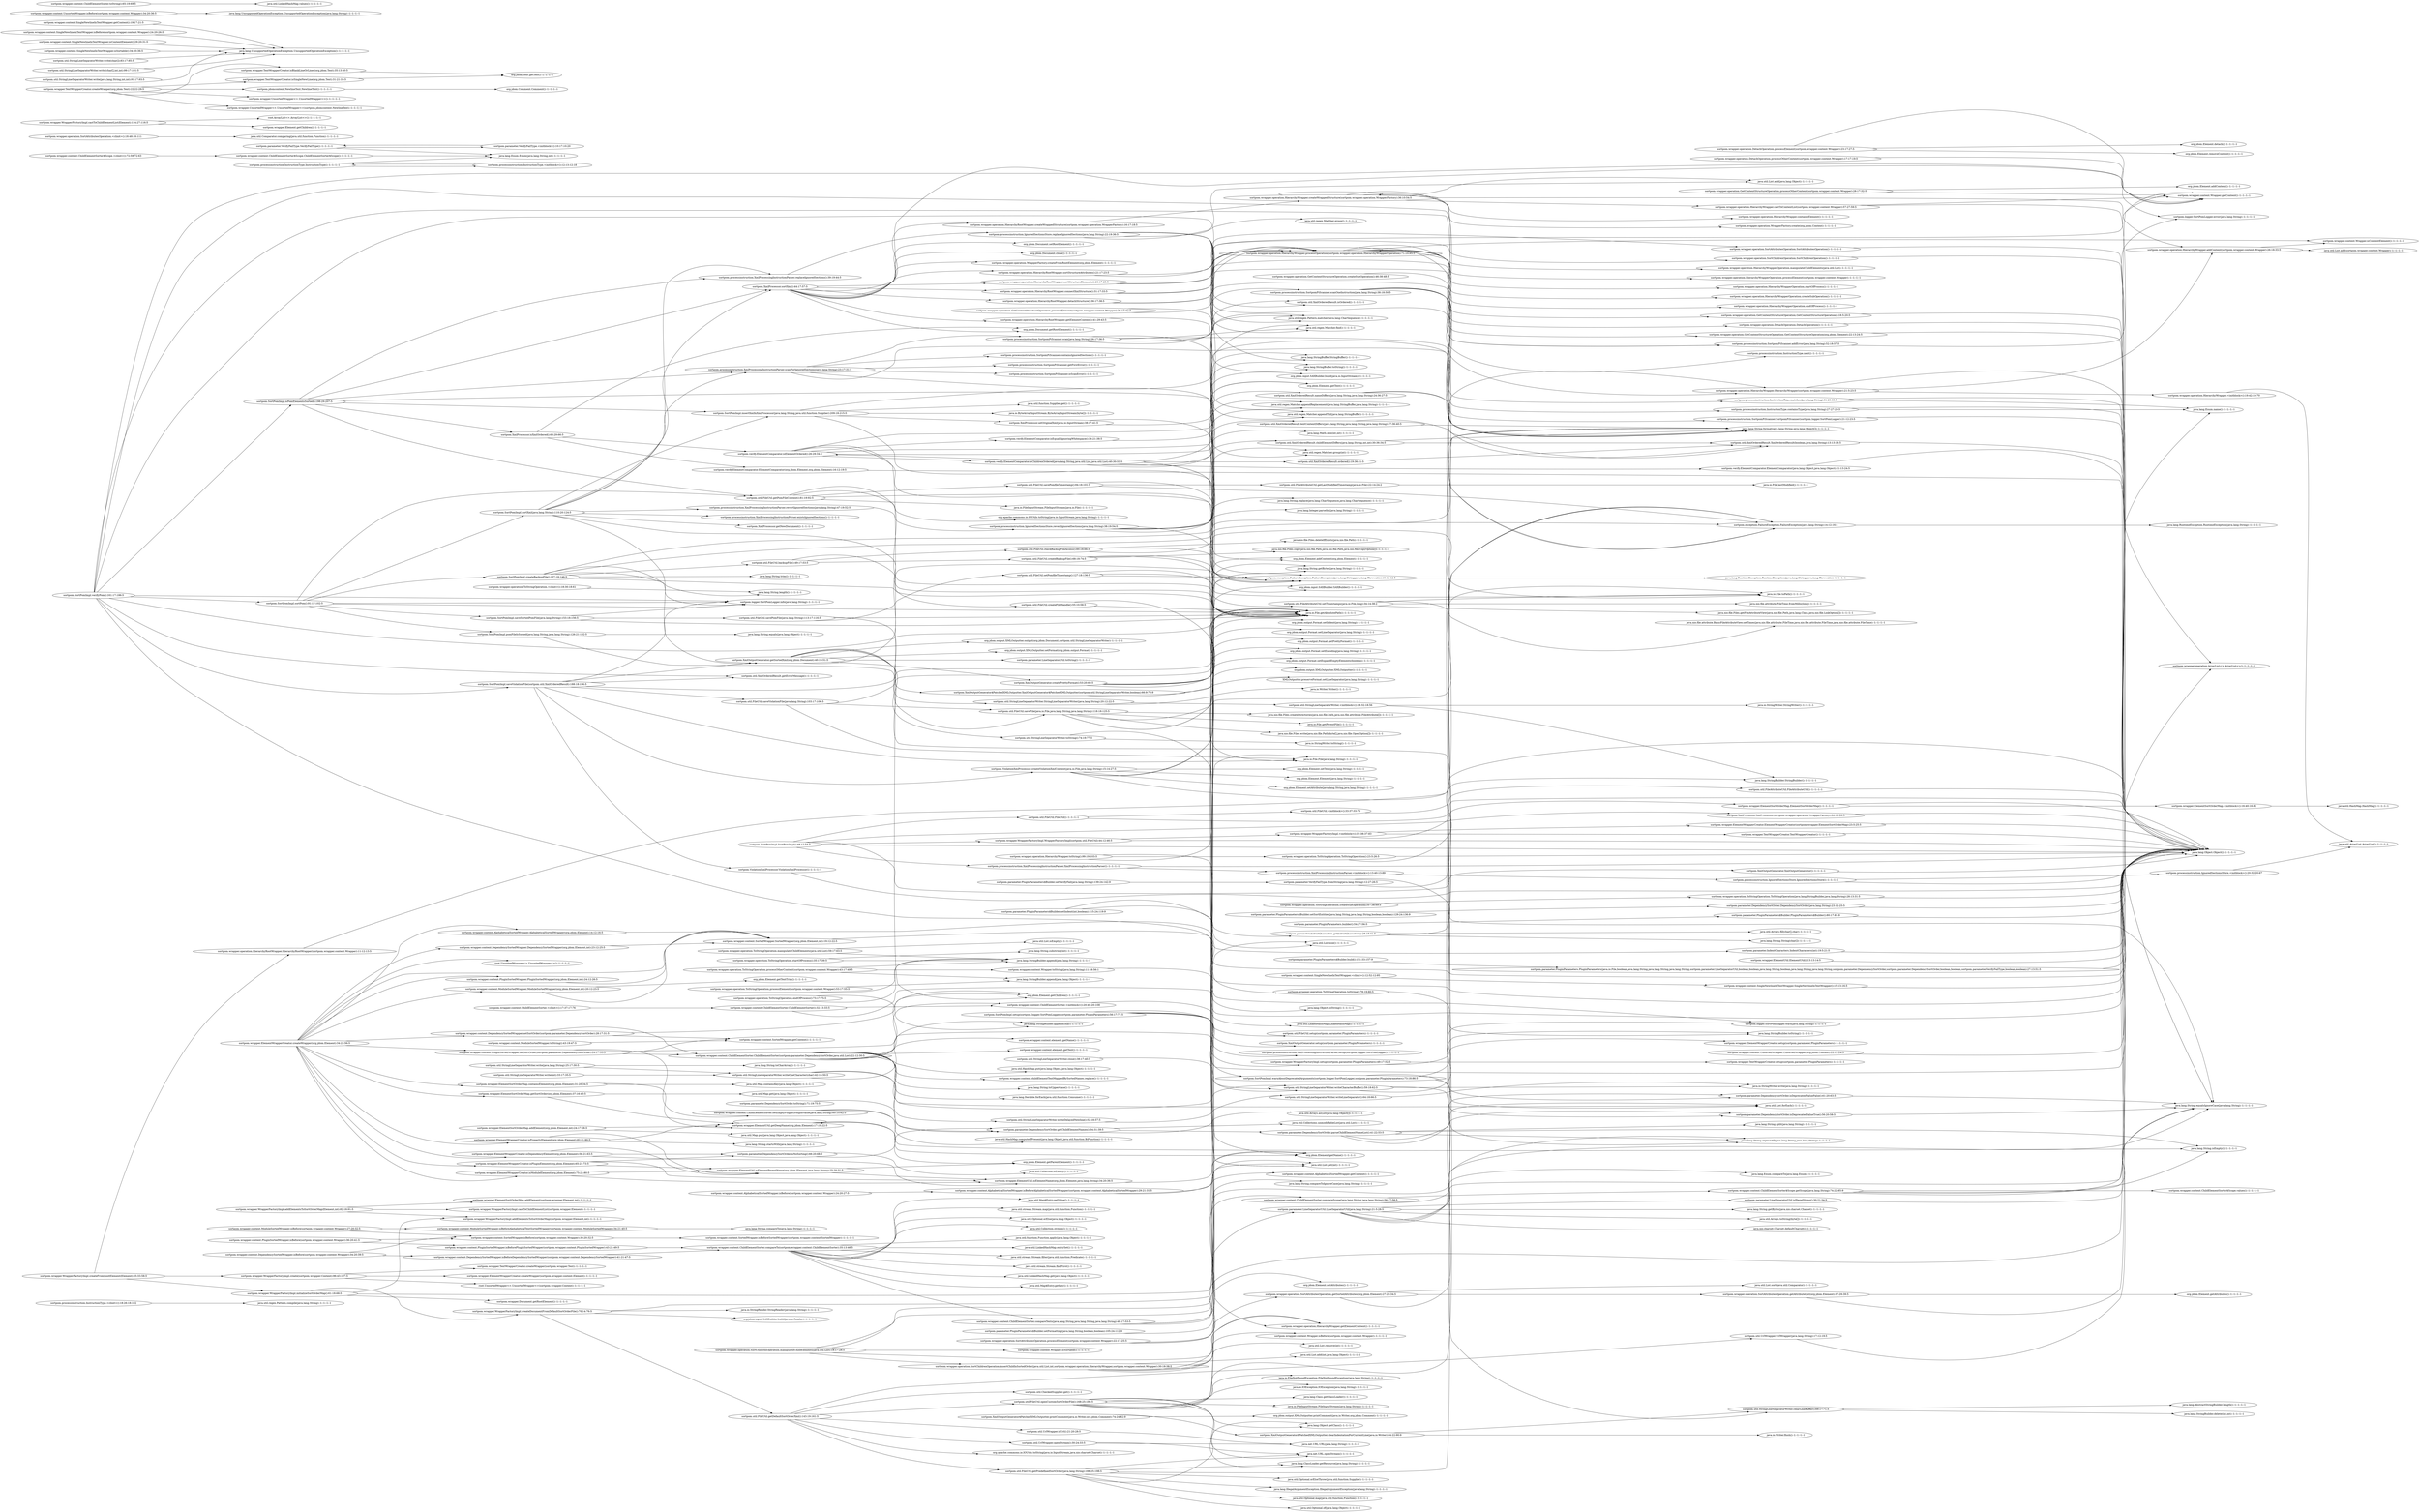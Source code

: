 digraph graphname {
rankdir="LR";
61 [label="sortpom.processinstruction.InstructionType.<clinit>():18:26:18:102"]
176 [label="sortpom.wrapper.content.ChildElementSorter.<clinit>():17:37:17:76"]
210 [label="sortpom.wrapper.content.ChildElementSorter$Scope.<clinit>():72:59:72:63"]
228 [label="sortpom.wrapper.content.SingleNewlineInTextWrapper.<clinit>():12:52:12:95"]
282 [label="sortpom.wrapper.operation.SortAttributesOperation.<clinit>():18:48:18:111"]
296 [label="sortpom.wrapper.operation.ToStringOperation.<clinit>():18:30:18:61"]
41 [label="sortpom.parameter.VerifyFailType.<initblock>():10:17:10:20"]
43 [label="sortpom.processinstruction.IgnoredSectionsStore.<initblock>():20:32:20:67"]
66 [label="sortpom.processinstruction.InstructionType.<initblock>():12:13:12:18"]
74 [label="sortpom.processinstruction.XmlProcessingInstructionParser.<initblock>():13:40:13:89"]
90 [label="sortpom.util.FileUtil.<initblock>():33:37:33:76"]
130 [label="sortpom.util.StringLineSeparatorWriter.<initblock>():18:32:18:56"]
178 [label="sortpom.wrapper.content.ChildElementSorter.<initblock>():20:49:20:108"]
266 [label="sortpom.wrapper.operation.HierarchyWrapper.<initblock>():19:42:19:70"]
310 [label="sortpom.wrapper.ElementSortOrderMap.<initblock>():16:40:16:81"]
338 [label="sortpom.wrapper.WrapperFactoryImpl.<initblock>():37:38:37:83"]
360 [label="root.ArrayList<>.ArrayList<>():-1:-1:-1:-1"]
329 [label="root.UnsortedWrapper<>.UnsortedWrapper<>():-1:-1:-1:-1"]
356 [label="root.UnsortedWrapper<>.UnsortedWrapper<>(sortpom.wrapper.Content):-1:-1:-1:-1"]
295 [label="java.util.List.add(int,java.lang.Object):-1:-1:-1:-1"]
50 [label="java.util.List.add(java.lang.Object):-1:-1:-1:-1"]
269 [label="java.util.List.add(sortpom.wrapper.content.Wrapper):-1:-1:-1:-1"]
249 [label="org.jdom.Element.addContent():-1:-1:-1:-1"]
251 [label="org.jdom.Element.addContent(org.jdom.Element):-1:-1:-1:-1"]
267 [label="sortpom.wrapper.operation.HierarchyWrapper.addContent(sortpom.wrapper.content.Wrapper):26:18:33:5"]
312 [label="sortpom.wrapper.ElementSortOrderMap.addElement(org.jdom.Element,int):24:17:28:5"]
353 [label="sortpom.wrapper.ElementSortOrderMap.addElement(sortpom.wrapper.Element,int):-1:-1:-1:-1"]
352 [label="sortpom.wrapper.WrapperFactoryImpl.addElementsToSortOrderMap(Element,int):82:18:91:5"]
348 [label="sortpom.wrapper.WrapperFactoryImpl.addElementsToSortOrderMap(sortpom.wrapper.Element,int):-1:-1:-1:-1"]
70 [label="sortpom.processinstruction.SortpomPiScanner.addError(java.lang.String):52:18:57:5"]
142 [label="java.lang.StringBuilder.append(char):-1:-1:-1:-1"]
303 [label="java.lang.StringBuilder.append(java.lang.Object):-1:-1:-1:-1"]
301 [label="java.lang.StringBuilder.append(java.lang.String):-1:-1:-1:-1"]
52 [label="java.util.regex.Matcher.appendReplacement(java.lang.StringBuffer,java.lang.String):-1:-1:-1:-1"]
53 [label="java.util.regex.Matcher.appendTail(java.lang.StringBuffer):-1:-1:-1:-1"]
194 [label="java.util.function.Function.apply(java.lang.Object):-1:-1:-1:-1"]
10 [label="java.util.Arrays.asList(java.lang.Object[]):-1:-1:-1:-1"]
91 [label="sortpom.util.FileUtil.backupFile():49:17:53:5"]
38 [label="sortpom.parameter.PluginParameters$Builder.build():151:33:157:9"]
412 [label="org.jdom.input.SAXBuilder.build(java.io.InputStream):-1:-1:-1:-1"]
351 [label="org.jdom.input.SAXBuilder.build(java.io.Reader):-1:-1:-1:-1"]
31 [label="sortpom.parameter.PluginParameters.builder():54:27:56:5"]
358 [label="sortpom.wrapper.WrapperFactoryImpl.castToChildElementList(Element):114:27:116:5"]
354 [label="sortpom.wrapper.WrapperFactoryImpl.castToChildElementList(sortpom.wrapper.Element):-1:-1:-1:-1"]
270 [label="sortpom.wrapper.operation.HierarchyWrapper.castToContentList(sortpom.wrapper.content.Wrapper):57:27:59:5"]
93 [label="sortpom.util.FileUtil.checkBackupFileAccess():60:18:66:5"]
159 [label="sortpom.util.XmlOrderedResult.childElementDiffers(java.lang.String,int,int):30:36:34:5"]
409 [label="sortpom.XmlOutputGenerator$PatchedXMLOutputter.clearIndentationForCurrentLine(java.io.Writer):84:22:90:9"]
146 [label="sortpom.util.StringLineSeparatorWriter.clearLineBuffer():69:17:71:5"]
413 [label="org.jdom.Document.clone():-1:-1:-1:-1"]
139 [label="sortpom.util.StringLineSeparatorWriter.close():38:17:40:5"]
200 [label="sortpom.wrapper.content.ChildElementSorter.compareScope(java.lang.String,java.lang.String):56:17:58:5"]
195 [label="sortpom.wrapper.content.ChildElementSorter.compareTexts(java.lang.String,java.lang.String,java.lang.String):48:17:53:5"]
203 [label="java.lang.Enum.compareTo(java.lang.Enum):-1:-1:-1:-1"]
222 [label="java.lang.String.compareTo(java.lang.String):-1:-1:-1:-1"]
188 [label="sortpom.wrapper.content.ChildElementSorter.compareTo(sortpom.wrapper.content.ChildElementSorter):35:13:46:5"]
201 [label="java.lang.String.compareToIgnoreCase(java.lang.String):-1:-1:-1:-1"]
283 [label="java.util.Comparator.comparing(java.util.function.Function):-1:-1:-1:-1"]
62 [label="java.util.regex.Pattern.compile(java.lang.String):-1:-1:-1:-1"]
205 [label="java.util.HashMap.computeIfPresent(java.lang.Object,java.util.function.BiFunction):-1:-1:-1:-1"]
262 [label="sortpom.wrapper.operation.HierarchyRootWrapper.connectXmlStructure():31:17:33:5"]
272 [label="sortpom.wrapper.operation.HierarchyWrapper.containsElement():-1:-1:-1:-1"]
315 [label="sortpom.wrapper.ElementSortOrderMap.containsElement(org.jdom.Element):31:20:34:5"]
78 [label="sortpom.processinstruction.SortpomPiScanner.containsIgnoredSections():-1:-1:-1:-1"]
316 [label="java.util.Map.containsKey(java.lang.Object):-1:-1:-1:-1"]
63 [label="sortpom.processinstruction.InstructionType.containsType(java.lang.String):27:27:29:5"]
98 [label="java.nio.file.Files.copy(java.nio.file.Path,java.nio.file.Path,java.nio.file.CopyOption[]):-1:-1:-1:-1"]
271 [label="sortpom.wrapper.operation.WrapperFactory.create(org.jdom.Content):-1:-1:-1:-1"]
345 [label="sortpom.wrapper.WrapperFactoryImpl.create(sortpom.wrapper.Content):96:43:107:5"]
94 [label="sortpom.util.FileUtil.createBackupFile():68:18:74:5"]
374 [label="sortpom.SortPomImpl.createBackupFile():137:18:146:5"]
108 [label="java.nio.file.Files.createDirectories(java.nio.file.Path,java.nio.file.attribute.FileAttribute[]):-1:-1:-1:-1"]
346 [label="sortpom.wrapper.WrapperFactoryImpl.createDocumentFromDefaultSortOrderFile():70:14:76:5"]
92 [label="sortpom.util.FileUtil.createFileHandle():55:10:58:5"]
343 [label="sortpom.wrapper.WrapperFactoryImpl.createFromRootElement(Element):55:33:58:5"]
415 [label="sortpom.wrapper.operation.WrapperFactory.createFromRootElement(org.jdom.Element):-1:-1:-1:-1"]
398 [label="sortpom.XmlOutputGenerator.createPrettyFormat():53:20:60:5"]
252 [label="sortpom.wrapper.operation.GetContentStructureOperation.createSubOperation():46:38:48:5"]
277 [label="sortpom.wrapper.operation.HierarchyWrapperOperation.createSubOperation():-1:-1:-1:-1"]
307 [label="sortpom.wrapper.operation.ToStringOperation.createSubOperation():67:38:69:5"]
388 [label="sortpom.ViolationXmlProcessor.createViolationXmlContent(java.io.File,java.lang.String):15:14:27:5"]
255 [label="sortpom.wrapper.operation.HierarchyRootWrapper.createWrappedStructure(sortpom.wrapper.operation.WrapperFactory):16:17:18:5"]
256 [label="sortpom.wrapper.operation.HierarchyWrapper.createWrappedStructure(sortpom.wrapper.operation.WrapperFactory):36:10:54:5"]
324 [label="sortpom.wrapper.ElementWrapperCreator.createWrapper(org.jdom.Element):34:22:56:5"]
332 [label="sortpom.wrapper.TextWrapperCreator.createWrapper(org.jdom.Text):22:22:29:5"]
357 [label="sortpom.wrapper.TextWrapperCreator.createWrapper(sortpom.wrapper.Text):-1:-1:-1:-1"]
355 [label="sortpom.wrapper.ElementWrapperCreator.createWrapper(sortpom.wrapper.content.Element):-1:-1:-1:-1"]
27 [label="java.nio.charset.Charset.defaultCharset():-1:-1:-1:-1"]
148 [label="java.lang.StringBuilder.delete(int,int):-1:-1:-1:-1"]
97 [label="java.nio.file.Files.deleteIfExists(java.nio.file.Path):-1:-1:-1:-1"]
244 [label="org.jdom.Element.detach():-1:-1:-1:-1"]
263 [label="sortpom.wrapper.operation.HierarchyRootWrapper.detachStructure():36:17:38:5"]
278 [label="sortpom.wrapper.operation.HierarchyWrapperOperation.endOfProcess():-1:-1:-1:-1"]
308 [label="sortpom.wrapper.operation.ToStringOperation.endOfProcess():73:17:75:5"]
191 [label="java.util.LinkedHashMap.entrySet():-1:-1:-1:-1"]
381 [label="java.lang.String.equals(java.lang.Object):-1:-1:-1:-1"]
17 [label="java.lang.String.equalsIgnoreCase(java.lang.String):-1:-1:-1:-1"]
72 [label="sortpom.logger.SortPomLogger.error(java.lang.String):-1:-1:-1:-1"]
380 [label="sortpom.processinstruction.XmlProcessingInstructionParser.existsIgnoredSections():-1:-1:-1:-1"]
23 [label="java.util.Arrays.fill(char[],char):-1:-1:-1:-1"]
197 [label="java.util.stream.Stream.filter(java.util.function.Predicate):-1:-1:-1:-1"]
48 [label="java.util.regex.Matcher.find():-1:-1:-1:-1"]
198 [label="java.util.stream.Stream.findFirst():-1:-1:-1:-1"]
411 [label="java.io.Writer.flush():-1:-1:-1:-1"]
187 [label="java.util.List.forEach():-1:-1:-1:-1"]
183 [label="java.lang.Iterable.forEach(java.util.function.Consumer):-1:-1:-1:-1"]
51 [label="java.lang.String.format(java.lang.String,java.lang.Object[]):-1:-1:-1:-1"]
87 [label="java.nio.file.attribute.FileTime.fromMillis(long):-1:-1:-1:-1"]
37 [label="sortpom.parameter.VerifyFailType.fromString(java.lang.String):12:27:26:5"]
117 [label="sortpom.util.CheckedSupplier.get():-1:-1:-1:-1"]
392 [label="java.util.function.Supplier.get():-1:-1:-1:-1"]
58 [label="java.util.List.get(int):-1:-1:-1:-1"]
190 [label="java.util.LinkedHashMap.get(java.lang.Object):-1:-1:-1:-1"]
318 [label="java.util.Map.get(java.lang.Object):-1:-1:-1:-1"]
95 [label="java.io.File.getAbsolutePath():-1:-1:-1:-1"]
287 [label="sortpom.wrapper.operation.SortAttributesOperation.getAttributeList(org.jdom.Element):37:29:39:5"]
289 [label="org.jdom.Element.getAttributes():-1:-1:-1:-1"]
109 [label="java.lang.String.getBytes(java.lang.String):-1:-1:-1:-1"]
28 [label="java.lang.String.getBytes(java.nio.charset.Charset):-1:-1:-1:-1"]
8 [label="sortpom.parameter.DependencySortOrder.getChildElementNames():34:31:39:5"]
167 [label="org.jdom.Element.getChildren():-1:-1:-1:-1"]
359 [label="sortpom.wrapper.Element.getChildren():-1:-1:-1:-1"]
120 [label="java.lang.Object.getClass():-1:-1:-1:-1"]
121 [label="java.lang.Class.getClassLoader():-1:-1:-1:-1"]
175 [label="sortpom.wrapper.content.AlphabeticalSortedWrapper.getContent():-1:-1:-1:-1"]
214 [label="sortpom.wrapper.content.SortedWrapper.getContent():-1:-1:-1:-1"]
230 [label="sortpom.wrapper.content.SingleNewlineInTextWrapper.getContent():19:17:21:5"]
242 [label="sortpom.wrapper.content.Wrapper.getContent():-1:-1:-1:-1"]
313 [label="sortpom.wrapper.ElementUtil.getDeepName(org.jdom.Element):17:19:22:5"]
111 [label="sortpom.util.FileUtil.getDefaultSortOrderXml():143:19:161:5"]
264 [label="sortpom.wrapper.operation.HierarchyRootWrapper.getElementContent():41:29:43:5"]
265 [label="sortpom.wrapper.operation.HierarchyWrapper.getElementContent():-1:-1:-1:-1"]
385 [label="sortpom.util.XmlOrderedResult.getErrorMessage():-1:-1:-1:-1"]
86 [label="java.nio.file.Files.getFileAttributeView(java.nio.file.Path,java.lang.Class,java.nio.file.LinkOption[]):-1:-1:-1:-1"]
77 [label="sortpom.processinstruction.SortpomPiScanner.getFirstError():-1:-1:-1:-1"]
22 [label="sortpom.parameter.IndentCharacters.getIndentCharacters():28:19:41:5"]
189 [label="java.util.Map$Entry.getKey():-1:-1:-1:-1"]
82 [label="sortpom.util.FileAttributeUtil.getLastModifiedTimestamp(java.io.File):22:14:24:2"]
164 [label="org.jdom.Element.getName():-1:-1:-1:-1"]
184 [label="sortpom.wrapper.content.element.getName():-1:-1:-1:-1"]
378 [label="sortpom.XmlProcessor.getNewDocument():-1:-1:-1:-1"]
320 [label="org.jdom.Element.getParentElement():-1:-1:-1:-1"]
107 [label="java.io.File.getParentFile():-1:-1:-1:-1"]
99 [label="sortpom.util.FileUtil.getPomFileContent():81:19:92:5"]
116 [label="sortpom.util.FileUtil.getPredefinedSortOrder(java.lang.String):188:25:198:5"]
401 [label="org.jdom.output.Format.getPrettyFormat():-1:-1:-1:-1"]
122 [label="java.lang.ClassLoader.getResource(java.lang.String):-1:-1:-1:-1"]
414 [label="org.jdom.Document.getRootElement():-1:-1:-1:-1"]
347 [label="sortpom.wrapper.Document.getRootElement():-1:-1:-1:-1"]
202 [label="sortpom.wrapper.content.ChildElementSorter$Scope.getScope(java.lang.String):74:22:85:9"]
317 [label="sortpom.wrapper.ElementSortOrderMap.getSortOrder(org.jdom.Element):37:16:40:5"]
285 [label="sortpom.wrapper.operation.SortAttributesOperation.getSortedAttributes(org.jdom.Element):27:29:34:5"]
379 [label="sortpom.XmlOutputGenerator.getSortedXml(org.jdom.Document):40:19:51:5"]
166 [label="org.jdom.Element.getText():-1:-1:-1:-1"]
337 [label="org.jdom.Text.getText():-1:-1:-1:-1"]
185 [label="sortpom.wrapper.content.element.getText():-1:-1:-1:-1"]
219 [label="org.jdom.Element.getTextTrim():-1:-1:-1:-1"]
193 [label="java.util.Map$Entry.getValue():-1:-1:-1:-1"]
49 [label="java.util.regex.Matcher.group():-1:-1:-1:-1"]
56 [label="java.util.regex.Matcher.group(int):-1:-1:-1:-1"]
371 [label="sortpom.logger.SortPomLogger.info(java.lang.String):-1:-1:-1:-1"]
344 [label="sortpom.wrapper.WrapperFactoryImpl.initializeSortOrderMap():61:18:68:5"]
292 [label="sortpom.wrapper.operation.SortChildrenOperation.insertChildInSortedOrder(java.util.List,int,sortpom.wrapper.operation.HierarchyWrapper,sortpom.wrapper.content.Wrapper):30:18:38:5"]
376 [label="sortpom.SortPomImpl.insertXmlInXmlProcessor(java.lang.String,java.util.function.Supplier):209:18:215:5"]
173 [label="sortpom.wrapper.content.AlphabeticalSortedWrapper.isBefore(sortpom.wrapper.content.Wrapper):24:20:27:5"]
215 [label="sortpom.wrapper.content.DependencySortedWrapper.isBefore(sortpom.wrapper.content.Wrapper):34:20:39:5"]
217 [label="sortpom.wrapper.content.SortedWrapper.isBefore(sortpom.wrapper.content.Wrapper):30:20:32:5"]
220 [label="sortpom.wrapper.content.ModuleSortedWrapper.isBefore(sortpom.wrapper.content.Wrapper):27:20:32:5"]
226 [label="sortpom.wrapper.content.PluginSortedWrapper.isBefore(sortpom.wrapper.content.Wrapper):36:20:41:5"]
231 [label="sortpom.wrapper.content.SingleNewlineInTextWrapper.isBefore(sortpom.wrapper.content.Wrapper):24:20:26:5"]
236 [label="sortpom.wrapper.content.UnsortedWrapper.isBefore(sortpom.wrapper.content.Wrapper):34:20:36:5"]
293 [label="sortpom.wrapper.content.Wrapper.isBefore(sortpom.wrapper.content.Wrapper):-1:-1:-1:-1"]
174 [label="sortpom.wrapper.content.AlphabeticalSortedWrapper.isBeforeAlphabeticalSortedWrapper(sortpom.wrapper.content.AlphabeticalSortedWrapper):29:21:31:5"]
221 [label="sortpom.wrapper.content.ModuleSortedWrapper.isBeforeAlphabeticalTextSortedWrapper(sortpom.wrapper.content.ModuleSortedWrapper):34:21:40:5"]
216 [label="sortpom.wrapper.content.DependencySortedWrapper.isBeforeDependencySortedWrapper(sortpom.wrapper.content.DependencySortedWrapper):41:21:47:5"]
227 [label="sortpom.wrapper.content.PluginSortedWrapper.isBeforePluginSortedWrapper(sortpom.wrapper.content.PluginSortedWrapper):43:21:49:5"]
234 [label="sortpom.wrapper.content.SortedWrapper.isBeforeSortedWrapper(sortpom.wrapper.content.SortedWrapper):-1:-1:-1:-1"]
334 [label="sortpom.wrapper.TextWrapperCreator.isBlankLineOrLines(org.jdom.Text):35:13:40:5"]
168 [label="sortpom.verify.ElementComparator.isChildrenOrdered(java.lang.String,java.util.List,java.util.List):40:30:53:5"]
232 [label="sortpom.wrapper.content.SingleNewlineInTextWrapper.isContentElement():29:20:31:5"]
268 [label="sortpom.wrapper.content.Wrapper.isContentElement():-1:-1:-1:-1"]
325 [label="sortpom.wrapper.ElementWrapperCreator.isDependencyElement(org.jdom.Element):58:21:63:5"]
12 [label="sortpom.parameter.DependencySortOrder.isDeprecatedValueFalse():61:20:63:5"]
13 [label="sortpom.parameter.DependencySortOrder.isDeprecatedValueTrue():56:20:58:5"]
322 [label="sortpom.wrapper.ElementUtil.isElementName(org.jdom.Element,java.lang.String):34:20:36:5"]
163 [label="sortpom.verify.ElementComparator.isElementOrdered():26:29:34:5"]
321 [label="sortpom.wrapper.ElementUtil.isElementParentName(org.jdom.Element,java.lang.String):25:20:31:5"]
15 [label="java.lang.String.isEmpty():-1:-1:-1:-1"]
19 [label="java.util.Collection.isEmpty():-1:-1:-1:-1"]
306 [label="java.util.List.isEmpty():-1:-1:-1:-1"]
165 [label="sortpom.verify.ElementComparator.isEqualsIgnoringWhitespace():36:21:38:5"]
26 [label="sortpom.parameter.LineSeparatorUtil.isIllegalString():30:21:34:5"]
327 [label="sortpom.wrapper.ElementWrapperCreator.isModuleElement(org.jdom.Element):75:21:80:5"]
18 [label="sortpom.parameter.DependencySortOrder.isNoSorting():66:20:68:5"]
171 [label="sortpom.util.XmlOrderedResult.isOrdered():-1:-1:-1:-1"]
326 [label="sortpom.wrapper.ElementWrapperCreator.isPluginElement(org.jdom.Element):65:21:73:5"]
384 [label="sortpom.SortPomImpl.isPomElementsSorted():198:29:207:5"]
328 [label="sortpom.wrapper.ElementWrapperCreator.isPropertyElement(org.jdom.Element):82:21:90:5"]
76 [label="sortpom.processinstruction.SortpomPiScanner.isScanError():-1:-1:-1:-1"]
333 [label="sortpom.wrapper.TextWrapperCreator.isSingleNewLine(org.jdom.Text):31:21:33:5"]
233 [label="sortpom.wrapper.content.SingleNewlineInTextWrapper.isSortable():34:20:36:5"]
291 [label="sortpom.wrapper.content.Wrapper.isSortable():-1:-1:-1:-1"]
113 [label="sortpom.util.UrlWrapper.isUrl():21:20:28:5"]
389 [label="sortpom.XmlProcessor.isXmlOrdered():63:29:66:5"]
390 [label="java.io.ByteArrayInputStream.ByteArrayInputStream(byte[]):-1:-1:-1:-1"]
96 [label="java.io.File.File(java.lang.String):-1:-1:-1:-1"]
100 [label="java.io.FileInputStream.FileInputStream(java.io.File):-1:-1:-1:-1"]
119 [label="java.io.FileInputStream.FileInputStream(java.lang.String):-1:-1:-1:-1"]
125 [label="java.io.FileNotFoundException.FileNotFoundException(java.lang.String):-1:-1:-1:-1"]
123 [label="java.io.IOException.IOException(java.lang.String):-1:-1:-1:-1"]
349 [label="java.io.StringReader.StringReader(java.lang.String):-1:-1:-1:-1"]
132 [label="java.io.StringWriter.StringWriter():-1:-1:-1:-1"]
134 [label="java.io.Writer.Writer():-1:-1:-1:-1"]
40 [label="java.lang.Enum.Enum(java.lang.String,int):-1:-1:-1:-1"]
128 [label="java.lang.IllegalArgumentException.IllegalArgumentException(java.lang.String):-1:-1:-1:-1"]
7 [label="java.lang.Object.Object():-1:-1:-1:-1"]
3 [label="java.lang.RuntimeException.RuntimeException(java.lang.String):-1:-1:-1:-1"]
1 [label="java.lang.RuntimeException.RuntimeException(java.lang.String,java.lang.Throwable):-1:-1:-1:-1"]
24 [label="java.lang.String.String(char[]):-1:-1:-1:-1"]
47 [label="java.lang.StringBuffer.StringBuffer():-1:-1:-1:-1"]
131 [label="java.lang.StringBuilder.StringBuilder():-1:-1:-1:-1"]
152 [label="java.lang.UnsupportedOperationException.UnsupportedOperationException():-1:-1:-1:-1"]
237 [label="java.lang.UnsupportedOperationException.UnsupportedOperationException(java.lang.String):-1:-1:-1:-1"]
155 [label="java.net.URL.URL(java.lang.String):-1:-1:-1:-1"]
44 [label="java.util.ArrayList.ArrayList():-1:-1:-1:-1"]
311 [label="java.util.HashMap.HashMap():-1:-1:-1:-1"]
179 [label="java.util.LinkedHashMap.LinkedHashMap():-1:-1:-1:-1"]
83 [label="java.io.File.lastModified():-1:-1:-1:-1"]
297 [label="java.lang.String.length():-1:-1:-1:-1"]
147 [label="java.lang.AbstractStringBuilder.length():-1:-1:-1:-1"]
290 [label="sortpom.wrapper.operation.SortChildrenOperation.manipulateChildElements(java.util.List):18:17:28:5"]
276 [label="sortpom.wrapper.operation.HierarchyWrapperOperation.manipulateChildElements(java.util.List):-1:-1:-1:-1"]
305 [label="sortpom.wrapper.operation.ToStringOperation.manipulateChildElements(java.util.List):59:17:63:5"]
127 [label="java.util.Optional.map(java.util.function.Function):-1:-1:-1:-1"]
196 [label="java.util.stream.Stream.map(java.util.function.Function):-1:-1:-1:-1"]
46 [label="java.util.regex.Pattern.matcher(java.lang.CharSequence):-1:-1:-1:-1"]
65 [label="sortpom.processinstruction.InstructionType.matches(java.lang.String):31:20:33:5"]
170 [label="java.lang.Math.min(int,int):-1:-1:-1:-1"]
64 [label="java.lang.Enum.name():-1:-1:-1:-1"]
158 [label="sortpom.util.XmlOrderedResult.nameDiffers(java.lang.String,java.lang.String):24:36:27:5"]
71 [label="sortpom.processinstruction.InstructionType.next():-1:-1:-1:-1"]
126 [label="java.util.Optional.of(java.lang.Object):-1:-1:-1:-1"]
115 [label="sortpom.util.FileUtil.openCustomSortOrderFile():168:25:186:5"]
114 [label="sortpom.util.UrlWrapper.openStream():30:24:33:5"]
124 [label="java.net.URL.openStream():-1:-1:-1:-1"]
199 [label="java.util.Optional.orElse(java.lang.Object):-1:-1:-1:-1"]
129 [label="java.util.Optional.orElseThrow(java.util.function.Supplier):-1:-1:-1:-1"]
157 [label="sortpom.util.XmlOrderedResult.ordered():19:36:21:5"]
5 [label="org.jdom.Comment.Comment():-1:-1:-1:-1"]
393 [label="org.jdom.Element.Element(java.lang.String):-1:-1:-1:-1"]
350 [label="org.jdom.input.SAXBuilder.SAXBuilder():-1:-1:-1:-1"]
406 [label="org.jdom.output.XMLOutputter.XMLOutputter():-1:-1:-1:-1"]
400 [label="org.jdom.output.XMLOutputter.output(org.jdom.Document,sortpom.util.StringLineSeparatorWriter):-1:-1:-1:-1"]
9 [label="sortpom.parameter.DependencySortOrder.parseChildElementNameList():41:22:53:5"]
57 [label="java.lang.Integer.parseInt(java.lang.String):-1:-1:-1:-1"]
373 [label="sortpom.SortPomImpl.pomFileIsSorted(java.lang.String,java.lang.String):126:21:132:5"]
408 [label="sortpom.XmlOutputGenerator$PatchedXMLOutputter.printComment(java.io.Writer,org.jdom.Comment):74:24:82:9"]
410 [label="org.jdom.output.XMLOutputter.printComment(java.io.Writer,org.jdom.Comment):-1:-1:-1:-1"]
243 [label="sortpom.wrapper.operation.DetachOperation.processElement(sortpom.wrapper.content.Wrapper):23:17:27:5"]
250 [label="sortpom.wrapper.operation.GetContentStructureOperation.processElement(sortpom.wrapper.content.Wrapper):36:17:42:5"]
284 [label="sortpom.wrapper.operation.SortAttributesOperation.processElement(sortpom.wrapper.content.Wrapper):22:17:25:5"]
275 [label="sortpom.wrapper.operation.HierarchyWrapperOperation.processElement(sortpom.wrapper.content.Wrapper):-1:-1:-1:-1"]
304 [label="sortpom.wrapper.operation.ToStringOperation.processElement(sortpom.wrapper.content.Wrapper):53:17:55:5"]
259 [label="sortpom.wrapper.operation.HierarchyWrapper.processOperation(sortpom.wrapper.operation.HierarchyWrapperOperation):71:10:95:5"]
241 [label="sortpom.wrapper.operation.DetachOperation.processOtherContent(sortpom.wrapper.content.Wrapper):17:17:19:5"]
248 [label="sortpom.wrapper.operation.GetContentStructureOperation.processOtherContent(sortpom.wrapper.content.Wrapper):28:17:32:5"]
302 [label="sortpom.wrapper.operation.ToStringOperation.processOtherContent(sortpom.wrapper.content.Wrapper):43:17:49:5"]
182 [label="java.util.HashMap.put(java.lang.Object,java.lang.Object):-1:-1:-1:-1"]
314 [label="java.util.Map.put(java.lang.Object,java.lang.Object):-1:-1:-1:-1"]
294 [label="java.util.List.remove(int):-1:-1:-1:-1"]
245 [label="org.jdom.Element.removeContent():-1:-1:-1:-1"]
186 [label="sortpom.wrapper.content.childElementTextMappedBySortedNames.replace():-1:-1:-1:-1"]
59 [label="java.lang.String.replace(java.lang.CharSequence,java.lang.CharSequence):-1:-1:-1:-1"]
14 [label="java.lang.String.replaceAll(java.lang.String,java.lang.String):-1:-1:-1:-1"]
79 [label="sortpom.processinstruction.XmlProcessingInstructionParser.replaceIgnoredSections():39:19:44:5"]
45 [label="sortpom.processinstruction.IgnoredSectionsStore.replaceIgnoredSections(java.lang.String):22:19:36:5"]
55 [label="sortpom.processinstruction.IgnoredSectionsStore.revertIgnoredSections(java.lang.String):38:19:54:5"]
80 [label="sortpom.processinstruction.XmlProcessingInstructionParser.revertIgnoredSections(java.lang.String):47:19:52:5"]
104 [label="sortpom.util.FileUtil.saveFile(java.io.File,java.lang.String,java.lang.String):118:18:125:5"]
105 [label="sortpom.util.FileUtil.savePomFile(java.lang.String):113:17:116:5"]
102 [label="sortpom.util.FileUtil.savePomfileTimestamp():94:18:101:5"]
375 [label="sortpom.SortPomImpl.saveSortedPomFile(java.lang.String):153:18:156:5"]
103 [label="sortpom.util.FileUtil.saveViolationFile(java.lang.String):103:17:106:5"]
386 [label="sortpom.SortPomImpl.saveViolationFile(sortpom.util.XmlOrderedResult):188:18:196:5"]
68 [label="sortpom.processinstruction.SortpomPiScanner.scan(java.lang.String):26:17:36:5"]
75 [label="sortpom.processinstruction.XmlProcessingInstructionParser.scanForIgnoredSections(java.lang.String):23:17:31:5"]
69 [label="sortpom.processinstruction.SortpomPiScanner.scanOneInstruction(java.lang.String):38:18:50:5"]
395 [label="org.jdom.Element.setAttribute(java.lang.String,java.lang.String):-1:-1:-1:-1"]
286 [label="org.jdom.Element.setAttributes():-1:-1:-1:-1"]
204 [label="sortpom.wrapper.content.ChildElementSorter.setEmptyPluginGroupIdValue(java.lang.String):60:10:62:5"]
403 [label="org.jdom.output.Format.setEncoding(java.lang.String):-1:-1:-1:-1"]
402 [label="org.jdom.output.Format.setExpandEmptyElements(boolean):-1:-1:-1:-1"]
399 [label="org.jdom.output.XMLOutputter.setFormat(org.jdom.output.Format):-1:-1:-1:-1"]
33 [label="sortpom.parameter.PluginParameters$Builder.setFormatting(java.lang.String,boolean,boolean):105:24:112:9"]
34 [label="sortpom.parameter.PluginParameters$Builder.setIndent(int,boolean):115:24:119:9"]
405 [label="org.jdom.output.Format.setIndent(java.lang.String):-1:-1:-1:-1"]
404 [label="org.jdom.output.Format.setLineSeparator(java.lang.String):-1:-1:-1:-1"]
407 [label="XMLOutputter.preserveFormat.setLineSeparator(java.lang.String):-1:-1:-1:-1"]
391 [label="sortpom.XmlProcessor.setOriginalXml(java.io.InputStream):38:17:41:5"]
106 [label="sortpom.util.FileUtil.setPomfileTimestamp():127:18:136:5"]
416 [label="org.jdom.Document.setRootElement():-1:-1:-1:-1"]
35 [label="sortpom.parameter.PluginParameters$Builder.setSortEntities(java.lang.String,java.lang.String,boolean,boolean):129:24:136:9"]
213 [label="sortpom.wrapper.content.DependencySortedWrapper.setSortOrder(sortpom.parameter.DependencySortOrder):28:17:31:5"]
225 [label="sortpom.wrapper.content.PluginSortedWrapper.setSortOrder(sortpom.parameter.DependencySortOrder):29:17:33:5"]
394 [label="org.jdom.Element.setText(java.lang.String):-1:-1:-1:-1"]
88 [label="java.nio.file.attribute.BasicFileAttributeView.setTimes(java.nio.file.attribute.FileTime,java.nio.file.attribute.FileTime,java.nio.file.attribute.FileTime):-1:-1:-1:-1"]
84 [label="sortpom.util.FileAttributeUtil.setTimestamps(java.io.File,long):34:14:38:2"]
36 [label="sortpom.parameter.PluginParameters$Builder.setVerifyFail(java.lang.String):139:24:142:9"]
366 [label="sortpom.processinstruction.XmlProcessingInstructionParser.setup(sortpom.logger.SortPomLogger):-1:-1:-1:-1"]
364 [label="sortpom.SortPomImpl.setup(sortpom.logger.SortPomLogger,sortpom.parameter.PluginParameters):56:17:71:5"]
365 [label="sortpom.util.FileUtil.setup(sortpom.parameter.PluginParameters):-1:-1:-1:-1"]
341 [label="sortpom.wrapper.ElementWrapperCreator.setup(sortpom.parameter.PluginParameters):-1:-1:-1:-1"]
342 [label="sortpom.wrapper.TextWrapperCreator.setup(sortpom.parameter.PluginParameters):-1:-1:-1:-1"]
340 [label="sortpom.wrapper.WrapperFactoryImpl.setup(sortpom.parameter.PluginParameters):49:17:52:5"]
367 [label="sortpom.XmlOutputGenerator.setup(sortpom.parameter.PluginParameters):-1:-1:-1:-1"]
169 [label="java.util.List.size():-1:-1:-1:-1"]
288 [label="java.util.List.sort(java.util.Comparator):-1:-1:-1:-1"]
370 [label="sortpom.SortPomImpl.sortPom():91:17:102:5"]
257 [label="sortpom.wrapper.operation.HierarchyRootWrapper.sortStructureAttributes():21:17:23:5"]
260 [label="sortpom.wrapper.operation.HierarchyRootWrapper.sortStructureElements():26:17:28:5"]
377 [label="sortpom.XmlProcessor.sortXml():44:17:57:5"]
372 [label="sortpom.SortPomImpl.sortXml(java.lang.String):110:20:124:5"]
361 [label="sortpom.SortPomImpl.SortPomImpl():48:12:54:5"]
387 [label="sortpom.ViolationXmlProcessor.ViolationXmlProcessor():-1:-1:-1:-1"]
397 [label="sortpom.XmlOutputGenerator$PatchedXMLOutputter.XmlOutputGenerator$PatchedXMLOutputter(sortpom.util.StringLineSeparatorWriter,boolean):66:9:70:9"]
363 [label="sortpom.XmlOutputGenerator.XmlOutputGenerator():-1:-1:-1:-1"]
362 [label="sortpom.XmlProcessor.XmlProcessor(sortpom.wrapper.operation.WrapperFactory):26:12:28:5"]
2 [label="sortpom.exception.FailureException.FailureException(java.lang.String):14:12:16:5"]
0 [label="sortpom.exception.FailureException.FailureException(java.lang.String,java.lang.Throwable):10:12:12:5"]
4 [label="sortpom.jdomcontent.NewlineText.NewlineText():-1:-1:-1:-1"]
6 [label="sortpom.parameter.DependencySortOrder.DependencySortOrder(java.lang.String):23:12:25:5"]
21 [label="sortpom.parameter.IndentCharacters.IndentCharacters(int):19:5:21:5"]
25 [label="sortpom.parameter.LineSeparatorUtil.LineSeparatorUtil(java.lang.String):21:5:28:5"]
32 [label="sortpom.parameter.PluginParameters$Builder.PluginParameters$Builder():80:17:81:9"]
30 [label="sortpom.parameter.PluginParameters.PluginParameters(java.io.File,boolean,java.lang.String,java.lang.String,java.lang.String,sortpom.parameter.LineSeparatorUtil,boolean,boolean,java.lang.String,boolean,java.lang.String,java.lang.String,sortpom.parameter.DependencySortOrder,sortpom.parameter.DependencySortOrder,boolean,boolean,sortpom.parameter.VerifyFailType,boolean,boolean):27:13:51:5"]
39 [label="sortpom.parameter.VerifyFailType.VerifyFailType():-1:-1:-1:-1"]
42 [label="sortpom.processinstruction.IgnoredSectionsStore.IgnoredSectionsStore():-1:-1:-1:-1"]
60 [label="sortpom.processinstruction.InstructionType.InstructionType():-1:-1:-1:-1"]
67 [label="sortpom.processinstruction.SortpomPiScanner.SortpomPiScanner(sortpom.logger.SortPomLogger):21:12:23:5"]
73 [label="sortpom.processinstruction.XmlProcessingInstructionParser.XmlProcessingInstructionParser():-1:-1:-1:-1"]
81 [label="sortpom.util.FileAttributeUtil.FileAttributeUtil():-1:-1:-1:-1"]
89 [label="sortpom.util.FileUtil.FileUtil():-1:-1:-1:-1"]
133 [label="sortpom.util.StringLineSeparatorWriter.StringLineSeparatorWriter(java.lang.String):20:12:22:5"]
112 [label="sortpom.util.UrlWrapper.UrlWrapper(java.lang.String):17:12:19:5"]
156 [label="sortpom.util.XmlOrderedResult.XmlOrderedResult(boolean,java.lang.String):13:13:16:5"]
162 [label="sortpom.verify.ElementComparator.ElementComparator(java.lang.Object,java.lang.Object):21:13:24:5"]
161 [label="sortpom.verify.ElementComparator.ElementComparator(org.jdom.Element,org.jdom.Element):16:12:19:5"]
309 [label="sortpom.wrapper.ElementSortOrderMap.ElementSortOrderMap():-1:-1:-1:-1"]
319 [label="sortpom.wrapper.ElementUtil.ElementUtil():13:13:14:5"]
323 [label="sortpom.wrapper.ElementWrapperCreator.ElementWrapperCreator(sortpom.wrapper.ElementSortOrderMap):23:5:25:5"]
331 [label="sortpom.wrapper.TextWrapperCreator.TextWrapperCreator():-1:-1:-1:-1"]
336 [label="sortpom.wrapper.UnsortedWrapper<>.UnsortedWrapper<>():-1:-1:-1:-1"]
335 [label="sortpom.wrapper.UnsortedWrapper<>.UnsortedWrapper<>(sortpom.jdomcontent.NewlineText):-1:-1:-1:-1"]
339 [label="sortpom.wrapper.WrapperFactoryImpl.WrapperFactoryImpl(sortpom.util.FileUtil):44:12:46:5"]
172 [label="sortpom.wrapper.content.AlphabeticalSortedWrapper.AlphabeticalSortedWrapper(org.jdom.Element):14:12:16:5"]
208 [label="sortpom.wrapper.content.ChildElementSorter$Scope.ChildElementSorter$Scope():-1:-1:-1:-1"]
177 [label="sortpom.wrapper.content.ChildElementSorter.ChildElementSorter():32:13:33:5"]
180 [label="sortpom.wrapper.content.ChildElementSorter.ChildElementSorter(sortpom.parameter.DependencySortOrder,java.util.List):22:12:30:5"]
211 [label="sortpom.wrapper.content.DependencySortedWrapper.DependencySortedWrapper(org.jdom.Element,int):23:12:25:5"]
218 [label="sortpom.wrapper.content.ModuleSortedWrapper.ModuleSortedWrapper(org.jdom.Element,int):20:12:23:5"]
224 [label="sortpom.wrapper.content.PluginSortedWrapper.PluginSortedWrapper(org.jdom.Element,int):24:12:26:5"]
229 [label="sortpom.wrapper.content.SingleNewlineInTextWrapper.SingleNewlineInTextWrapper():15:13:16:5"]
212 [label="sortpom.wrapper.content.SortedWrapper.SortedWrapper(org.jdom.Element,int):19:12:22:5"]
235 [label="sortpom.wrapper.content.UnsortedWrapper.UnsortedWrapper(org.jdom.Content):22:12:24:5"]
273 [label="sortpom.wrapper.operation.ArrayList<>.ArrayList<>():-1:-1:-1:-1"]
240 [label="sortpom.wrapper.operation.DetachOperation.DetachOperation():-1:-1:-1:-1"]
246 [label="sortpom.wrapper.operation.GetContentStructureOperation.GetContentStructureOperation():18:5:20:5"]
247 [label="sortpom.wrapper.operation.GetContentStructureOperation.GetContentStructureOperation(org.jdom.Element):22:13:24:5"]
253 [label="sortpom.wrapper.operation.HierarchyRootWrapper.HierarchyRootWrapper(sortpom.wrapper.content.Wrapper):11:12:13:5"]
254 [label="sortpom.wrapper.operation.HierarchyWrapper.HierarchyWrapper(sortpom.wrapper.content.Wrapper):21:5:23:5"]
258 [label="sortpom.wrapper.operation.SortAttributesOperation.SortAttributesOperation():-1:-1:-1:-1"]
261 [label="sortpom.wrapper.operation.SortChildrenOperation.SortChildrenOperation():-1:-1:-1:-1"]
280 [label="sortpom.wrapper.operation.ToStringOperation.ToStringOperation():23:5:26:5"]
298 [label="sortpom.wrapper.operation.ToStringOperation.ToStringOperation(java.lang.StringBuilder,java.lang.String):28:13:31:5"]
16 [label="java.lang.String.split(java.lang.String):-1:-1:-1:-1"]
274 [label="sortpom.wrapper.operation.HierarchyWrapperOperation.startOfProcess():-1:-1:-1:-1"]
299 [label="sortpom.wrapper.operation.ToStringOperation.startOfProcess():35:17:39:5"]
330 [label="java.lang.String.startsWith(java.lang.String):-1:-1:-1:-1"]
192 [label="java.util.Collection.stream():-1:-1:-1:-1"]
300 [label="java.lang.String.substring(int):-1:-1:-1:-1"]
160 [label="sortpom.util.XmlOrderedResult.textContentDiffers(java.lang.String,java.lang.String,java.lang.String):37:36:40:5"]
136 [label="java.lang.String.toCharArray():-1:-1:-1:-1"]
85 [label="java.io.File.toPath():-1:-1:-1:-1"]
239 [label="java.lang.Object.toString():-1:-1:-1:-1"]
54 [label="java.lang.StringBuffer.toString():-1:-1:-1:-1"]
144 [label="java.lang.StringBuilder.toString():-1:-1:-1:-1"]
20 [label="sortpom.parameter.DependencySortOrder.toString():71:19:75:5"]
396 [label="sortpom.parameter.LineSeparatorUtil.toString():-1:-1:-1:-1"]
149 [label="sortpom.util.StringLineSeparatorWriter.toString():74:19:77:5"]
150 [label="java.io.StringWriter.toString():-1:-1:-1:-1"]
206 [label="sortpom.wrapper.content.ChildElementSorter.toString():65:19:69:5"]
223 [label="sortpom.wrapper.content.ModuleSortedWrapper.toString():43:19:47:5"]
279 [label="sortpom.wrapper.operation.HierarchyWrapper.toString():99:19:103:5"]
281 [label="sortpom.wrapper.operation.ToStringOperation.toString():78:19:80:5"]
29 [label="java.util.Arrays.toString(byte[]):-1:-1:-1:-1"]
101 [label="org.apache.commons.io.IOUtils.toString(java.io.InputStream,java.lang.String):-1:-1:-1:-1"]
118 [label="org.apache.commons.io.IOUtils.toString(java.io.InputStream,java.nio.charset.Charset):-1:-1:-1:-1"]
238 [label="sortpom.wrapper.content.Wrapper.toString(java.lang.String):11:18:56:1"]
181 [label="java.lang.String.toUpperCase():-1:-1:-1:-1"]
382 [label="java.lang.String.trim():-1:-1:-1:-1"]
11 [label="java.util.Collections.unmodifiableList(java.util.List):-1:-1:-1:-1"]
207 [label="java.util.LinkedHashMap.values():-1:-1:-1:-1"]
209 [label="sortpom.wrapper.content.ChildElementSorter$Scope.values():-1:-1:-1:-1"]
383 [label="sortpom.SortPomImpl.verifyPom():161:17:186:5"]
369 [label="sortpom.logger.SortPomLogger.warn(java.lang.String):-1:-1:-1:-1"]
368 [label="sortpom.SortPomImpl.warnAboutDeprecatedArguments(sortpom.logger.SortPomLogger,sortpom.parameter.PluginParameters):73:18:86:5"]
151 [label="sortpom.util.StringLineSeparatorWriter.write(char[]):83:17:85:5"]
154 [label="sortpom.util.StringLineSeparatorWriter.write(char[],int,int):99:17:101:5"]
138 [label="sortpom.util.StringLineSeparatorWriter.write(int):33:17:35:5"]
135 [label="sortpom.util.StringLineSeparatorWriter.write(java.lang.String):25:17:30:5"]
145 [label="java.io.StringWriter.write(java.lang.String):-1:-1:-1:-1"]
153 [label="sortpom.util.StringLineSeparatorWriter.write(java.lang.String,int,int):91:17:93:5"]
110 [label="java.nio.file.Files.write(java.nio.file.Path,byte[],java.nio.file.OpenOption[]):-1:-1:-1:-1"]
140 [label="sortpom.util.StringLineSeparatorWriter.writeCharacterBuffer():59:18:62:5"]
141 [label="sortpom.util.StringLineSeparatorWriter.writeDelayedNewline():52:18:57:5"]
143 [label="sortpom.util.StringLineSeparatorWriter.writeLineSeparator():64:18:66:5"]
137 [label="sortpom.util.StringLineSeparatorWriter.writeOneCharacter(char):42:18:50:5"]
0 -> 1
2 -> 3
4 -> 5
6 -> 7
8 -> 9
8 -> 10
8 -> 11
9 -> 12
9 -> 13
9 -> 14
9 -> 15
9 -> 16
12 -> 17
13 -> 17
18 -> 8
18 -> 19
20 -> 8
21 -> 7
22 -> 2
22 -> 23
22 -> 24
25 -> 2
25 -> 7
25 -> 14
25 -> 26
25 -> 27
25 -> 28
25 -> 29
26 -> 17
30 -> 7
31 -> 32
32 -> 7
33 -> 25
34 -> 21
34 -> 22
35 -> 6
36 -> 37
37 -> 2
37 -> 17
38 -> 30
39 -> 40
39 -> 41
41 -> 39
42 -> 7
42 -> 43
43 -> 44
45 -> 46
45 -> 47
45 -> 48
45 -> 49
45 -> 50
45 -> 51
45 -> 52
45 -> 53
45 -> 54
55 -> 46
55 -> 47
55 -> 48
55 -> 52
55 -> 53
55 -> 54
55 -> 56
55 -> 57
55 -> 58
55 -> 59
60 -> 40
60 -> 66
61 -> 62
63 -> 17
63 -> 64
65 -> 17
65 -> 64
66 -> 60
67 -> 7
68 -> 46
68 -> 48
68 -> 51
68 -> 56
68 -> 69
68 -> 70
69 -> 51
69 -> 63
69 -> 65
69 -> 70
69 -> 71
70 -> 72
73 -> 7
73 -> 74
74 -> 42
75 -> 2
75 -> 67
75 -> 68
75 -> 76
75 -> 77
75 -> 78
79 -> 45
80 -> 55
81 -> 7
82 -> 83
84 -> 85
84 -> 86
84 -> 87
84 -> 88
89 -> 7
89 -> 90
90 -> 81
91 -> 92
91 -> 93
91 -> 94
92 -> 95
92 -> 96
93 -> 0
93 -> 85
93 -> 97
94 -> 0
94 -> 85
94 -> 98
99 -> 0
99 -> 95
99 -> 100
99 -> 101
99 -> 102
102 -> 2
102 -> 82
102 -> 95
103 -> 95
103 -> 96
103 -> 104
104 -> 0
104 -> 85
104 -> 107
104 -> 108
104 -> 109
104 -> 110
105 -> 95
105 -> 104
105 -> 106
106 -> 0
106 -> 84
106 -> 95
111 -> 112
111 -> 113
111 -> 114
111 -> 115
111 -> 116
111 -> 117
111 -> 118
112 -> 7
113 -> 155
114 -> 124
114 -> 155
115 -> 51
115 -> 95
115 -> 96
115 -> 119
115 -> 120
115 -> 121
115 -> 122
115 -> 123
115 -> 124
115 -> 125
116 -> 51
116 -> 120
116 -> 122
116 -> 124
116 -> 126
116 -> 127
116 -> 128
116 -> 129
130 -> 131
130 -> 132
133 -> 130
133 -> 134
135 -> 136
135 -> 137
137 -> 140
137 -> 141
137 -> 142
138 -> 137
139 -> 140
140 -> 144
140 -> 145
140 -> 146
141 -> 143
143 -> 145
146 -> 147
146 -> 148
149 -> 140
149 -> 150
151 -> 152
153 -> 152
154 -> 152
156 -> 7
157 -> 156
158 -> 51
158 -> 156
159 -> 51
159 -> 156
160 -> 51
160 -> 156
161 -> 7
162 -> 7
163 -> 158
163 -> 160
163 -> 164
163 -> 165
163 -> 166
163 -> 167
163 -> 168
165 -> 166
168 -> 58
168 -> 157
168 -> 159
168 -> 162
168 -> 163
168 -> 169
168 -> 170
168 -> 171
172 -> 7
173 -> 174
174 -> 164
174 -> 175
176 -> 177
177 -> 7
177 -> 178
178 -> 179
180 -> 7
180 -> 8
180 -> 178
180 -> 181
180 -> 182
180 -> 183
180 -> 184
180 -> 185
180 -> 186
180 -> 187
188 -> 189
188 -> 190
188 -> 191
188 -> 192
188 -> 193
188 -> 194
188 -> 195
188 -> 196
188 -> 197
188 -> 198
188 -> 199
195 -> 17
195 -> 200
195 -> 201
200 -> 202
200 -> 203
202 -> 15
202 -> 17
202 -> 64
202 -> 209
204 -> 15
204 -> 205
206 -> 207
208 -> 40
210 -> 208
211 -> 212
212 -> 7
213 -> 167
213 -> 180
213 -> 214
215 -> 216
215 -> 217
216 -> 188
217 -> 234
218 -> 212
218 -> 219
220 -> 217
220 -> 221
221 -> 222
223 -> 214
224 -> 212
225 -> 167
225 -> 180
225 -> 204
225 -> 214
226 -> 217
226 -> 227
227 -> 188
228 -> 229
229 -> 7
230 -> 152
231 -> 152
232 -> 152
233 -> 152
235 -> 7
236 -> 237
238 -> 239
240 -> 7
241 -> 242
243 -> 242
243 -> 244
243 -> 245
246 -> 7
247 -> 7
248 -> 242
248 -> 249
250 -> 242
250 -> 251
252 -> 247
253 -> 254
254 -> 7
254 -> 266
254 -> 267
255 -> 256
256 -> 50
256 -> 254
256 -> 256
256 -> 267
256 -> 270
256 -> 271
256 -> 272
257 -> 258
257 -> 259
258 -> 7
259 -> 187
259 -> 259
259 -> 268
259 -> 274
259 -> 275
259 -> 276
259 -> 277
259 -> 278
260 -> 259
260 -> 261
261 -> 7
262 -> 246
262 -> 259
263 -> 240
263 -> 259
264 -> 265
266 -> 44
267 -> 268
267 -> 269
270 -> 242
270 -> 273
279 -> 259
279 -> 280
279 -> 281
280 -> 7
280 -> 131
281 -> 144
282 -> 283
284 -> 242
284 -> 285
284 -> 286
285 -> 187
285 -> 287
285 -> 288
287 -> 273
287 -> 289
290 -> 58
290 -> 169
290 -> 265
290 -> 291
290 -> 292
292 -> 58
292 -> 265
292 -> 293
292 -> 294
292 -> 295
296 -> 297
298 -> 7
299 -> 300
299 -> 301
302 -> 238
302 -> 301
302 -> 303
304 -> 301
304 -> 303
305 -> 301
305 -> 306
307 -> 298
308 -> 142
308 -> 301
309 -> 7
309 -> 310
310 -> 311
312 -> 313
312 -> 314
313 -> 164
313 -> 313
313 -> 320
315 -> 313
315 -> 316
317 -> 313
317 -> 318
319 -> 7
321 -> 320
321 -> 322
322 -> 164
323 -> 7
324 -> 172
324 -> 211
324 -> 212
324 -> 213
324 -> 218
324 -> 224
324 -> 225
324 -> 315
324 -> 317
324 -> 325
324 -> 326
324 -> 327
324 -> 328
324 -> 329
325 -> 18
325 -> 321
325 -> 322
326 -> 18
326 -> 321
326 -> 322
327 -> 321
327 -> 322
328 -> 313
328 -> 321
328 -> 330
331 -> 7
332 -> 4
332 -> 333
332 -> 334
332 -> 335
332 -> 336
333 -> 337
334 -> 337
338 -> 309
338 -> 323
338 -> 331
339 -> 7
339 -> 338
340 -> 341
340 -> 342
343 -> 253
343 -> 344
343 -> 345
344 -> 0
344 -> 346
344 -> 347
344 -> 348
345 -> 355
345 -> 356
345 -> 357
346 -> 111
346 -> 349
346 -> 350
346 -> 351
352 -> 348
352 -> 353
352 -> 354
358 -> 359
358 -> 360
361 -> 7
361 -> 73
361 -> 89
361 -> 339
361 -> 362
361 -> 363
362 -> 7
363 -> 7
364 -> 340
364 -> 365
364 -> 366
364 -> 367
364 -> 368
368 -> 12
368 -> 13
368 -> 369
370 -> 95
370 -> 99
370 -> 371
370 -> 372
370 -> 373
370 -> 374
370 -> 375
372 -> 75
372 -> 79
372 -> 80
372 -> 95
372 -> 376
372 -> 377
372 -> 378
372 -> 379
372 -> 380
373 -> 14
373 -> 381
374 -> 2
374 -> 51
374 -> 91
374 -> 95
374 -> 297
374 -> 371
374 -> 382
375 -> 95
375 -> 105
375 -> 371
376 -> 0
376 -> 109
376 -> 390
376 -> 391
376 -> 392
377 -> 242
377 -> 255
377 -> 257
377 -> 260
377 -> 262
377 -> 263
377 -> 264
377 -> 413
377 -> 414
377 -> 415
377 -> 416
379 -> 0
379 -> 133
379 -> 149
379 -> 396
379 -> 397
379 -> 398
379 -> 399
379 -> 400
383 -> 2
383 -> 51
383 -> 72
383 -> 95
383 -> 171
383 -> 369
383 -> 370
383 -> 371
383 -> 384
383 -> 385
383 -> 386
384 -> 75
384 -> 79
384 -> 95
384 -> 99
384 -> 376
384 -> 377
384 -> 389
386 -> 95
386 -> 96
386 -> 103
386 -> 371
386 -> 379
386 -> 385
386 -> 387
386 -> 388
387 -> 7
388 -> 7
388 -> 95
388 -> 251
388 -> 393
388 -> 394
388 -> 395
389 -> 161
389 -> 163
389 -> 414
391 -> 350
391 -> 412
397 -> 406
397 -> 407
398 -> 401
398 -> 402
398 -> 403
398 -> 404
398 -> 405
408 -> 409
408 -> 410
409 -> 146
409 -> 411
}
